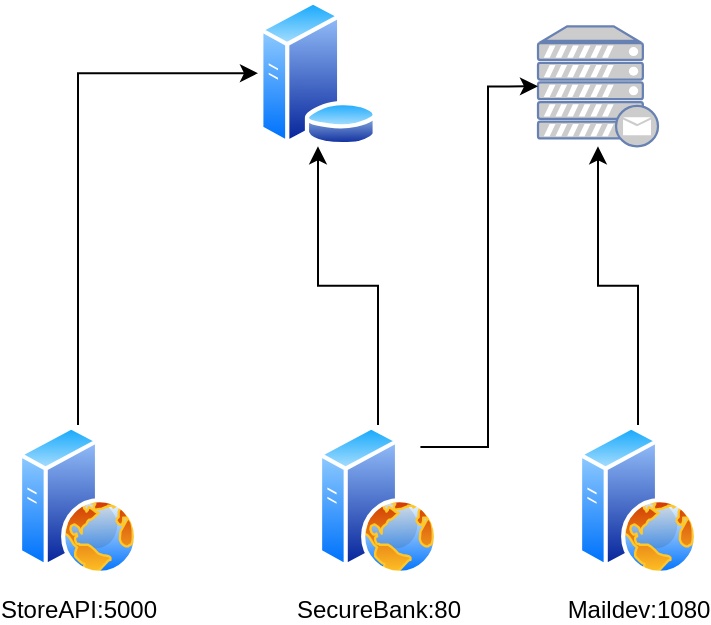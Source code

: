 <mxfile version="14.4.3" type="device"><diagram id="cLXgLDKyev5VL6MX9E1M" name="Page-1"><mxGraphModel dx="1422" dy="794" grid="1" gridSize="10" guides="1" tooltips="1" connect="1" arrows="1" fold="1" page="1" pageScale="1" pageWidth="827" pageHeight="1169" math="0" shadow="0"><root><mxCell id="0"/><mxCell id="1" parent="0"/><mxCell id="2B1VRFgE_MPHYdmo-ljG-4" value="" style="fontColor=#0066CC;verticalAlign=top;verticalLabelPosition=bottom;labelPosition=center;align=center;html=1;outlineConnect=0;fillColor=#CCCCCC;strokeColor=#6881B3;gradientColor=none;gradientDirection=north;strokeWidth=2;shape=mxgraph.networks.mail_server;" parent="1" vertex="1"><mxGeometry x="460" y="133.17" width="60" height="60" as="geometry"/></mxCell><mxCell id="2B1VRFgE_MPHYdmo-ljG-13" style="edgeStyle=orthogonalEdgeStyle;rounded=0;orthogonalLoop=1;jettySize=auto;html=1;exitX=1;exitY=0;exitDx=0;exitDy=0;entryX=0;entryY=0.5;entryDx=0;entryDy=0;entryPerimeter=0;" parent="1" source="2B1VRFgE_MPHYdmo-ljG-5" target="2B1VRFgE_MPHYdmo-ljG-4" edge="1"><mxGeometry relative="1" as="geometry"/></mxCell><mxCell id="2B1VRFgE_MPHYdmo-ljG-17" style="edgeStyle=orthogonalEdgeStyle;rounded=0;orthogonalLoop=1;jettySize=auto;html=1;exitX=0.5;exitY=0;exitDx=0;exitDy=0;entryX=0.5;entryY=1;entryDx=0;entryDy=0;" parent="1" source="2B1VRFgE_MPHYdmo-ljG-5" target="2B1VRFgE_MPHYdmo-ljG-16" edge="1"><mxGeometry relative="1" as="geometry"/></mxCell><mxCell id="2B1VRFgE_MPHYdmo-ljG-5" value="SecureBank:80&lt;br&gt;" style="aspect=fixed;perimeter=ellipsePerimeter;html=1;align=center;shadow=0;dashed=0;spacingTop=3;image;image=img/lib/active_directory/web_server.svg;" parent="1" vertex="1"><mxGeometry x="350" y="332.5" width="60" height="75" as="geometry"/></mxCell><mxCell id="2B1VRFgE_MPHYdmo-ljG-18" style="edgeStyle=orthogonalEdgeStyle;rounded=0;orthogonalLoop=1;jettySize=auto;html=1;exitX=0.5;exitY=0;exitDx=0;exitDy=0;entryX=0;entryY=0.5;entryDx=0;entryDy=0;" parent="1" source="2B1VRFgE_MPHYdmo-ljG-6" target="2B1VRFgE_MPHYdmo-ljG-16" edge="1"><mxGeometry relative="1" as="geometry"/></mxCell><mxCell id="2B1VRFgE_MPHYdmo-ljG-6" value="StoreAPI:5000&lt;br&gt;" style="aspect=fixed;perimeter=ellipsePerimeter;html=1;align=center;shadow=0;dashed=0;spacingTop=3;image;image=img/lib/active_directory/web_server.svg;" parent="1" vertex="1"><mxGeometry x="200" y="332.5" width="60" height="75" as="geometry"/></mxCell><mxCell id="2B1VRFgE_MPHYdmo-ljG-14" style="edgeStyle=orthogonalEdgeStyle;rounded=0;orthogonalLoop=1;jettySize=auto;html=1;exitX=0.5;exitY=0;exitDx=0;exitDy=0;" parent="1" source="2B1VRFgE_MPHYdmo-ljG-7" target="2B1VRFgE_MPHYdmo-ljG-4" edge="1"><mxGeometry relative="1" as="geometry"/></mxCell><mxCell id="2B1VRFgE_MPHYdmo-ljG-7" value="&lt;div&gt;Maildev:1080&lt;/div&gt;" style="aspect=fixed;perimeter=ellipsePerimeter;html=1;align=center;shadow=0;dashed=0;spacingTop=3;image;image=img/lib/active_directory/web_server.svg;" parent="1" vertex="1"><mxGeometry x="480" y="332.5" width="60" height="75" as="geometry"/></mxCell><mxCell id="2B1VRFgE_MPHYdmo-ljG-16" value="" style="aspect=fixed;perimeter=ellipsePerimeter;html=1;align=center;shadow=0;dashed=0;spacingTop=3;image;image=img/lib/active_directory/database_server.svg;" parent="1" vertex="1"><mxGeometry x="320" y="120.0" width="60" height="73.17" as="geometry"/></mxCell></root></mxGraphModel></diagram></mxfile>